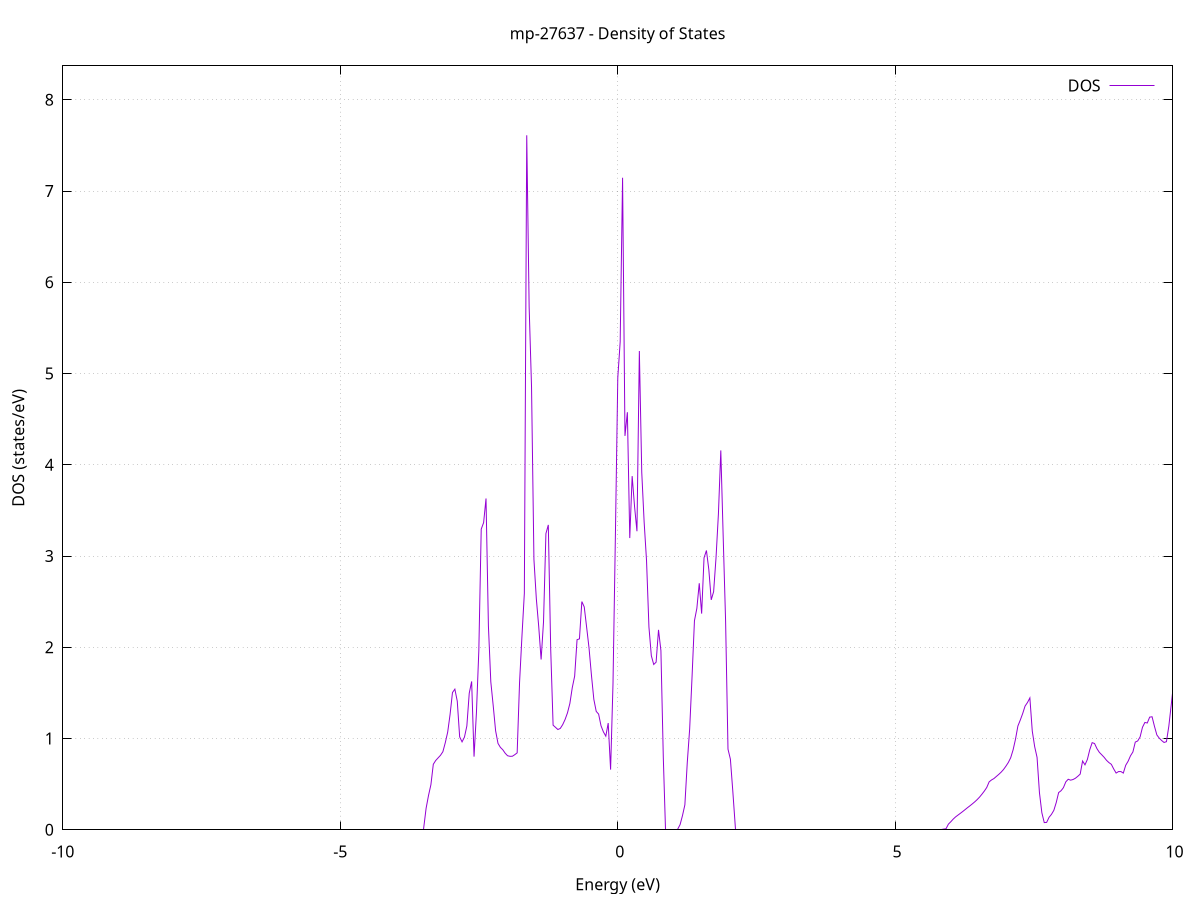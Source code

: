 set title 'mp-27637 - Density of States'
set xlabel 'Energy (eV)'
set ylabel 'DOS (states/eV)'
set grid
set xrange [-10:10]
set yrange [0:8.372]
set xzeroaxis lt -1
set terminal png size 800,600
set output 'mp-27637_dos_gnuplot.png'
plot '-' using 1:2 with lines title 'DOS'
-66.149100 0.000000
-66.106000 0.000000
-66.062800 0.000000
-66.019600 0.000000
-65.976400 0.000000
-65.933200 0.000000
-65.890100 0.000000
-65.846900 0.000000
-65.803700 0.000000
-65.760500 0.000000
-65.717300 0.000000
-65.674200 0.000000
-65.631000 0.000000
-65.587800 0.000000
-65.544600 0.000000
-65.501400 0.000000
-65.458300 0.000000
-65.415100 0.000000
-65.371900 0.000000
-65.328700 0.000000
-65.285500 0.000000
-65.242400 0.000000
-65.199200 0.000000
-65.156000 0.000000
-65.112800 0.000000
-65.069600 0.000000
-65.026500 0.000000
-64.983300 0.000000
-64.940100 0.000000
-64.896900 0.000000
-64.853700 0.000000
-64.810600 0.000000
-64.767400 0.000000
-64.724200 0.000000
-64.681000 0.000000
-64.637800 0.000000
-64.594700 0.000000
-64.551500 0.000000
-64.508300 0.000000
-64.465100 0.000000
-64.421900 0.000000
-64.378800 0.000000
-64.335600 0.000000
-64.292400 0.000000
-64.249200 0.000000
-64.206000 0.000000
-64.162900 0.000000
-64.119700 0.000000
-64.076500 0.000000
-64.033300 0.000000
-63.990100 0.000000
-63.947000 0.000000
-63.903800 0.000000
-63.860600 0.000000
-63.817400 0.000000
-63.774200 0.000000
-63.731100 0.000000
-63.687900 0.000000
-63.644700 0.000000
-63.601500 0.000000
-63.558300 0.000000
-63.515200 0.000000
-63.472000 0.000000
-63.428800 0.000000
-63.385600 0.000000
-63.342400 0.000000
-63.299300 0.000000
-63.256100 0.000000
-63.212900 0.000000
-63.169700 0.000000
-63.126500 0.000000
-63.083400 0.000000
-63.040200 0.000000
-62.997000 0.000000
-62.953800 0.000000
-62.910600 0.000000
-62.867500 0.000000
-62.824300 0.000000
-62.781100 0.000000
-62.737900 0.000000
-62.694700 0.000000
-62.651600 0.000000
-62.608400 0.000000
-62.565200 0.000000
-62.522000 0.000000
-62.478800 0.000000
-62.435700 0.000000
-62.392500 0.000000
-62.349300 0.000000
-62.306100 0.000000
-62.262900 0.000000
-62.219800 0.000000
-62.176600 0.000000
-62.133400 0.000000
-62.090200 0.000000
-62.047000 0.000000
-62.003900 0.000000
-61.960700 0.000000
-61.917500 0.000000
-61.874300 0.000000
-61.831100 0.000000
-61.788000 0.000000
-61.744800 0.000000
-61.701600 0.000000
-61.658400 0.000000
-61.615200 0.000000
-61.572100 0.000000
-61.528900 0.000000
-61.485700 0.000000
-61.442500 0.000000
-61.399300 0.000000
-61.356200 0.000000
-61.313000 0.000000
-61.269800 0.000000
-61.226600 0.000000
-61.183400 0.000000
-61.140300 0.000000
-61.097100 0.000000
-61.053900 0.000000
-61.010700 0.000000
-60.967500 0.000000
-60.924400 0.000000
-60.881200 0.000000
-60.838000 0.000000
-60.794800 0.000000
-60.751600 0.000000
-60.708500 0.000000
-60.665300 0.000000
-60.622100 0.000000
-60.578900 0.000000
-60.535700 0.000000
-60.492600 0.000000
-60.449400 0.000000
-60.406200 0.000000
-60.363000 0.000000
-60.319800 0.000000
-60.276700 0.000000
-60.233500 0.000000
-60.190300 0.000000
-60.147100 0.000000
-60.103900 0.000000
-60.060800 0.000000
-60.017600 0.000000
-59.974400 0.000000
-59.931200 0.000000
-59.888000 0.000000
-59.844900 0.000000
-59.801700 0.000000
-59.758500 0.000000
-59.715300 0.000000
-59.672100 0.000000
-59.629000 0.000000
-59.585800 0.000000
-59.542600 0.000000
-59.499400 0.000000
-59.456200 0.000000
-59.413100 0.000000
-59.369900 0.000000
-59.326700 0.000000
-59.283500 0.000000
-59.240300 0.000000
-59.197200 0.000000
-59.154000 0.000000
-59.110800 0.000000
-59.067600 0.000000
-59.024400 0.000000
-58.981300 0.000000
-58.938100 0.000000
-58.894900 0.000000
-58.851700 0.000000
-58.808500 0.000000
-58.765400 0.000000
-58.722200 0.000000
-58.679000 0.000000
-58.635800 0.000000
-58.592600 0.000000
-58.549500 0.000000
-58.506300 0.000000
-58.463100 0.000000
-58.419900 0.000000
-58.376700 0.000000
-58.333600 0.000000
-58.290400 0.000000
-58.247200 0.000000
-58.204000 0.000000
-58.160800 0.000000
-58.117700 0.000000
-58.074500 0.000000
-58.031300 0.000000
-57.988100 0.000000
-57.944900 0.000000
-57.901800 0.000000
-57.858600 0.000000
-57.815400 0.000000
-57.772200 0.000000
-57.729000 0.000000
-57.685900 0.000000
-57.642700 0.000000
-57.599500 0.000000
-57.556300 0.000000
-57.513100 0.000000
-57.470000 0.000000
-57.426800 0.000000
-57.383600 0.000000
-57.340400 0.000000
-57.297200 0.000000
-57.254100 0.000000
-57.210900 0.000000
-57.167700 0.000000
-57.124500 0.000000
-57.081300 0.000000
-57.038200 0.000000
-56.995000 0.000000
-56.951800 0.000000
-56.908600 0.000000
-56.865400 0.000000
-56.822300 0.000000
-56.779100 0.000000
-56.735900 0.000000
-56.692700 0.000000
-56.649500 0.000000
-56.606400 0.000000
-56.563200 0.000000
-56.520000 0.000000
-56.476800 0.000000
-56.433600 0.000000
-56.390500 0.000000
-56.347300 0.000000
-56.304100 0.000000
-56.260900 0.000000
-56.217700 0.000000
-56.174600 0.000000
-56.131400 0.000000
-56.088200 0.000000
-56.045000 0.000000
-56.001800 0.000000
-55.958700 0.000000
-55.915500 0.000000
-55.872300 0.000000
-55.829100 0.000000
-55.785900 0.000000
-55.742800 0.000000
-55.699600 0.000000
-55.656400 0.000000
-55.613200 0.000000
-55.570000 0.000000
-55.526900 0.000000
-55.483700 0.000000
-55.440500 0.000000
-55.397300 0.000000
-55.354100 0.000000
-55.311000 0.000000
-55.267800 0.000000
-55.224600 0.000000
-55.181400 0.000000
-55.138200 0.000000
-55.095100 0.000000
-55.051900 0.000000
-55.008700 0.000000
-54.965500 0.000000
-54.922300 0.000000
-54.879200 0.000000
-54.836000 0.000000
-54.792800 0.000000
-54.749600 0.000000
-54.706400 0.000000
-54.663300 0.000000
-54.620100 0.000000
-54.576900 0.000000
-54.533700 0.000000
-54.490500 0.000000
-54.447400 0.000000
-54.404200 0.000000
-54.361000 0.000000
-54.317800 0.000000
-54.274600 0.000000
-54.231500 0.000000
-54.188300 0.000000
-54.145100 0.000000
-54.101900 0.000000
-54.058700 0.000000
-54.015600 0.000000
-53.972400 0.000000
-53.929200 0.000000
-53.886000 0.000000
-53.842800 0.000000
-53.799700 0.000000
-53.756500 0.000000
-53.713300 0.000000
-53.670100 0.000000
-53.626900 0.000000
-53.583800 0.000000
-53.540600 0.000000
-53.497400 0.000000
-53.454200 0.000000
-53.411000 0.000000
-53.367900 0.000000
-53.324700 0.000000
-53.281500 0.000000
-53.238300 0.000000
-53.195100 0.000000
-53.152000 0.000000
-53.108800 0.000000
-53.065600 0.000000
-53.022400 0.000000
-52.979200 0.000000
-52.936100 0.000000
-52.892900 0.000000
-52.849700 0.000000
-52.806500 0.000000
-52.763300 0.000000
-52.720200 0.000000
-52.677000 0.000000
-52.633800 0.000000
-52.590600 0.000000
-52.547400 0.000000
-52.504300 0.000000
-52.461100 0.000000
-52.417900 0.000000
-52.374700 0.000000
-52.331500 0.000000
-52.288400 0.000000
-52.245200 0.000000
-52.202000 0.000000
-52.158800 0.000000
-52.115700 0.000000
-52.072500 0.000000
-52.029300 0.000000
-51.986100 0.000000
-51.942900 0.000000
-51.899800 0.000000
-51.856600 0.000000
-51.813400 0.000000
-51.770200 0.000000
-51.727000 0.000000
-51.683900 0.000000
-51.640700 0.000000
-51.597500 0.000000
-51.554300 0.000000
-51.511100 0.000000
-51.468000 0.000000
-51.424800 0.000000
-51.381600 0.000000
-51.338400 0.000000
-51.295200 0.000000
-51.252100 0.000000
-51.208900 0.000000
-51.165700 0.000000
-51.122500 0.000000
-51.079300 0.000000
-51.036200 0.000000
-50.993000 0.000000
-50.949800 0.000000
-50.906600 0.000000
-50.863400 0.000000
-50.820300 0.000000
-50.777100 0.000000
-50.733900 0.000000
-50.690700 0.000000
-50.647500 0.000000
-50.604400 0.000000
-50.561200 0.000000
-50.518000 0.000000
-50.474800 0.000000
-50.431600 0.000000
-50.388500 0.000000
-50.345300 0.000000
-50.302100 0.000000
-50.258900 0.000000
-50.215700 0.000000
-50.172600 0.000000
-50.129400 0.000000
-50.086200 0.000000
-50.043000 0.000000
-49.999800 0.000000
-49.956700 0.000000
-49.913500 0.000000
-49.870300 0.000000
-49.827100 0.000000
-49.783900 0.000000
-49.740800 0.000000
-49.697600 0.000000
-49.654400 0.000000
-49.611200 0.000000
-49.568000 0.000000
-49.524900 0.000000
-49.481700 0.000000
-49.438500 0.000000
-49.395300 0.000000
-49.352100 0.000000
-49.309000 0.000000
-49.265800 0.000000
-49.222600 0.000000
-49.179400 0.000000
-49.136200 0.000000
-49.093100 0.000000
-49.049900 0.000000
-49.006700 0.000000
-48.963500 0.000000
-48.920300 0.000000
-48.877200 0.000000
-48.834000 0.000000
-48.790800 0.000000
-48.747600 0.000000
-48.704400 0.000000
-48.661300 0.000000
-48.618100 0.000000
-48.574900 0.000000
-48.531700 0.000000
-48.488500 0.000000
-48.445400 0.000000
-48.402200 0.000000
-48.359000 0.000000
-48.315800 0.000000
-48.272600 0.000000
-48.229500 0.000000
-48.186300 0.000000
-48.143100 0.000000
-48.099900 0.000000
-48.056700 0.000000
-48.013600 0.000000
-47.970400 0.000000
-47.927200 0.000000
-47.884000 0.000000
-47.840800 0.000000
-47.797700 0.000000
-47.754500 0.000000
-47.711300 0.000000
-47.668100 0.000000
-47.624900 0.000000
-47.581800 0.000000
-47.538600 0.000000
-47.495400 0.000000
-47.452200 0.000000
-47.409000 0.000000
-47.365900 0.000000
-47.322700 0.000000
-47.279500 0.000000
-47.236300 0.000000
-47.193100 0.000000
-47.150000 0.000000
-47.106800 0.000000
-47.063600 0.000000
-47.020400 0.000000
-46.977200 0.000000
-46.934100 0.000000
-46.890900 0.000000
-46.847700 0.000000
-46.804500 0.000000
-46.761300 0.000000
-46.718200 0.000000
-46.675000 0.000000
-46.631800 0.000000
-46.588600 0.000000
-46.545400 0.000000
-46.502300 0.000000
-46.459100 0.000000
-46.415900 0.000000
-46.372700 0.000000
-46.329500 0.000000
-46.286400 0.000000
-46.243200 0.000000
-46.200000 0.000000
-46.156800 0.000000
-46.113600 0.000000
-46.070500 0.000000
-46.027300 0.000000
-45.984100 0.000000
-45.940900 0.000000
-45.897700 0.000000
-45.854600 0.000000
-45.811400 0.000000
-45.768200 0.000000
-45.725000 0.000000
-45.681800 0.000000
-45.638700 0.000000
-45.595500 0.000000
-45.552300 0.000000
-45.509100 0.000000
-45.465900 0.000000
-45.422800 0.000000
-45.379600 0.000000
-45.336400 0.000000
-45.293200 0.000000
-45.250000 0.000000
-45.206900 0.000000
-45.163700 0.000000
-45.120500 0.000000
-45.077300 0.000000
-45.034100 0.000000
-44.991000 0.000000
-44.947800 0.000000
-44.904600 0.000000
-44.861400 0.000000
-44.818200 0.000000
-44.775100 0.000000
-44.731900 0.000000
-44.688700 0.000000
-44.645500 0.000000
-44.602300 0.000000
-44.559200 0.000000
-44.516000 0.000000
-44.472800 0.000000
-44.429600 0.000000
-44.386400 0.000000
-44.343300 0.000000
-44.300100 0.000000
-44.256900 0.000000
-44.213700 0.000000
-44.170500 0.000000
-44.127400 0.000000
-44.084200 0.000000
-44.041000 0.000000
-43.997800 0.000000
-43.954600 0.000000
-43.911500 0.000000
-43.868300 0.000000
-43.825100 0.000000
-43.781900 0.000000
-43.738700 0.000000
-43.695600 0.000000
-43.652400 0.000000
-43.609200 0.000000
-43.566000 0.000000
-43.522800 0.000000
-43.479700 0.000000
-43.436500 0.000000
-43.393300 0.000000
-43.350100 0.000000
-43.306900 0.000000
-43.263800 0.000000
-43.220600 0.000000
-43.177400 0.000000
-43.134200 0.000000
-43.091000 0.000000
-43.047900 0.000000
-43.004700 0.000000
-42.961500 0.000000
-42.918300 0.000000
-42.875100 0.000000
-42.832000 0.000000
-42.788800 0.000000
-42.745600 0.000000
-42.702400 0.000000
-42.659200 0.000000
-42.616100 0.000000
-42.572900 0.000000
-42.529700 0.000000
-42.486500 0.000000
-42.443300 0.000000
-42.400200 0.000000
-42.357000 0.000000
-42.313800 0.000000
-42.270600 0.000000
-42.227400 0.000000
-42.184300 0.000000
-42.141100 0.000000
-42.097900 0.000000
-42.054700 0.000000
-42.011500 0.000000
-41.968400 0.000000
-41.925200 0.000000
-41.882000 0.000000
-41.838800 0.000000
-41.795600 0.000000
-41.752500 0.000000
-41.709300 0.000000
-41.666100 0.000000
-41.622900 0.000000
-41.579700 0.000000
-41.536600 0.000000
-41.493400 0.000000
-41.450200 0.000000
-41.407000 0.000000
-41.363800 0.000000
-41.320700 0.000000
-41.277500 0.000000
-41.234300 0.000000
-41.191100 0.000000
-41.147900 0.000000
-41.104800 0.000000
-41.061600 0.000000
-41.018400 0.000000
-40.975200 0.000000
-40.932000 0.000000
-40.888900 0.000000
-40.845700 0.000000
-40.802500 0.000000
-40.759300 0.000000
-40.716100 0.000000
-40.673000 0.000000
-40.629800 0.000000
-40.586600 0.000000
-40.543400 0.000000
-40.500200 0.000000
-40.457100 0.000000
-40.413900 0.000000
-40.370700 0.000000
-40.327500 0.000000
-40.284300 0.000000
-40.241200 0.000000
-40.198000 0.000000
-40.154800 0.000000
-40.111600 0.000000
-40.068400 0.000000
-40.025300 0.000000
-39.982100 0.000000
-39.938900 0.000000
-39.895700 0.000000
-39.852500 0.000000
-39.809400 0.000000
-39.766200 0.000000
-39.723000 0.000000
-39.679800 0.000000
-39.636600 0.000000
-39.593500 0.000000
-39.550300 0.000000
-39.507100 0.000000
-39.463900 0.000000
-39.420700 0.000000
-39.377600 0.000000
-39.334400 0.000000
-39.291200 0.000000
-39.248000 0.000000
-39.204800 0.000000
-39.161700 0.000000
-39.118500 0.000000
-39.075300 0.000000
-39.032100 0.000000
-38.988900 0.000000
-38.945800 0.000000
-38.902600 0.000000
-38.859400 0.000000
-38.816200 0.000000
-38.773000 0.000000
-38.729900 0.000000
-38.686700 0.000000
-38.643500 0.000000
-38.600300 0.000000
-38.557100 0.000000
-38.514000 0.000000
-38.470800 0.000000
-38.427600 0.000000
-38.384400 0.000000
-38.341200 0.000000
-38.298100 0.000000
-38.254900 0.000000
-38.211700 0.000000
-38.168500 0.000000
-38.125300 0.000000
-38.082200 0.000000
-38.039000 0.000000
-37.995800 0.000000
-37.952600 0.000000
-37.909400 0.000000
-37.866300 0.000000
-37.823100 0.000000
-37.779900 0.000000
-37.736700 0.000000
-37.693500 0.000000
-37.650400 0.000000
-37.607200 0.000000
-37.564000 0.000000
-37.520800 0.000000
-37.477600 0.000000
-37.434500 0.000000
-37.391300 0.000000
-37.348100 0.000000
-37.304900 0.000000
-37.261700 0.000000
-37.218600 0.000000
-37.175400 0.000000
-37.132200 0.000000
-37.089000 0.000000
-37.045800 0.000000
-37.002700 0.000000
-36.959500 0.000000
-36.916300 0.000000
-36.873100 0.000000
-36.829900 0.000000
-36.786800 0.000000
-36.743600 0.000000
-36.700400 0.000000
-36.657200 0.000000
-36.614000 0.000000
-36.570900 0.000000
-36.527700 0.000000
-36.484500 0.000000
-36.441300 0.000000
-36.398100 0.000000
-36.355000 0.000000
-36.311800 0.000000
-36.268600 0.000000
-36.225400 0.000000
-36.182200 0.000000
-36.139100 0.000000
-36.095900 0.000000
-36.052700 0.000000
-36.009500 0.000000
-35.966300 0.000000
-35.923200 0.000000
-35.880000 0.000000
-35.836800 0.000000
-35.793600 0.000000
-35.750400 0.000000
-35.707300 0.000000
-35.664100 0.000000
-35.620900 0.000000
-35.577700 0.000000
-35.534500 0.000000
-35.491400 0.000000
-35.448200 0.000000
-35.405000 0.000000
-35.361800 0.000000
-35.318600 0.000000
-35.275500 0.000000
-35.232300 0.000000
-35.189100 0.000000
-35.145900 0.000000
-35.102700 0.000000
-35.059600 0.000000
-35.016400 0.000000
-34.973200 0.000000
-34.930000 0.000000
-34.886800 0.000000
-34.843700 0.000000
-34.800500 0.000000
-34.757300 0.000000
-34.714100 0.000000
-34.670900 0.000000
-34.627800 0.000000
-34.584600 0.000000
-34.541400 0.000000
-34.498200 0.000000
-34.455000 0.000000
-34.411900 0.000000
-34.368700 0.000000
-34.325500 0.000000
-34.282300 0.000000
-34.239100 0.000000
-34.196000 0.000000
-34.152800 0.000000
-34.109600 0.000000
-34.066400 0.000000
-34.023200 0.000000
-33.980100 0.000000
-33.936900 0.000000
-33.893700 0.000000
-33.850500 0.000000
-33.807300 0.000000
-33.764200 0.000000
-33.721000 0.000000
-33.677800 0.000000
-33.634600 0.000000
-33.591500 0.000000
-33.548300 0.000000
-33.505100 0.000000
-33.461900 0.000000
-33.418700 0.000000
-33.375600 0.000000
-33.332400 0.000000
-33.289200 0.000000
-33.246000 0.000000
-33.202800 0.000000
-33.159700 0.000000
-33.116500 0.000000
-33.073300 0.000000
-33.030100 0.000000
-32.986900 0.000000
-32.943800 0.000000
-32.900600 0.000000
-32.857400 0.000000
-32.814200 0.000000
-32.771000 0.000000
-32.727900 0.000000
-32.684700 0.000000
-32.641500 0.000000
-32.598300 0.000000
-32.555100 0.000000
-32.512000 0.000000
-32.468800 0.000000
-32.425600 0.000000
-32.382400 0.000000
-32.339200 0.000000
-32.296100 0.000000
-32.252900 0.000000
-32.209700 0.000000
-32.166500 0.000000
-32.123300 0.000000
-32.080200 0.000000
-32.037000 0.000000
-31.993800 0.000000
-31.950600 0.000000
-31.907400 0.000000
-31.864300 0.000000
-31.821100 0.000000
-31.777900 0.000000
-31.734700 0.000000
-31.691500 0.000000
-31.648400 0.000000
-31.605200 0.000000
-31.562000 0.000000
-31.518800 0.000000
-31.475600 0.000000
-31.432500 0.000000
-31.389300 0.000000
-31.346100 0.000000
-31.302900 0.000000
-31.259700 0.000000
-31.216600 0.000000
-31.173400 0.000000
-31.130200 0.000000
-31.087000 0.000000
-31.043800 0.000000
-31.000700 0.000000
-30.957500 0.000000
-30.914300 0.000000
-30.871100 0.000000
-30.827900 0.000000
-30.784800 0.000000
-30.741600 0.000000
-30.698400 0.000000
-30.655200 0.000000
-30.612000 0.000000
-30.568900 0.000000
-30.525700 0.000000
-30.482500 0.000000
-30.439300 0.000000
-30.396100 0.000000
-30.353000 0.000000
-30.309800 0.000000
-30.266600 0.000000
-30.223400 0.000000
-30.180200 0.000000
-30.137100 0.000000
-30.093900 0.000000
-30.050700 0.000000
-30.007500 0.000000
-29.964300 0.000000
-29.921200 0.000000
-29.878000 0.000000
-29.834800 0.000000
-29.791600 0.000000
-29.748400 0.000000
-29.705300 0.000000
-29.662100 0.000000
-29.618900 0.000000
-29.575700 0.000000
-29.532500 0.000000
-29.489400 0.000000
-29.446200 0.000000
-29.403000 0.000000
-29.359800 0.000000
-29.316600 0.000000
-29.273500 0.000000
-29.230300 0.000000
-29.187100 0.000000
-29.143900 0.000000
-29.100700 0.000000
-29.057600 0.000000
-29.014400 0.000000
-28.971200 0.000000
-28.928000 0.000000
-28.884800 0.000000
-28.841700 0.000000
-28.798500 0.000000
-28.755300 0.000000
-28.712100 0.000000
-28.668900 0.000000
-28.625800 0.000000
-28.582600 0.000000
-28.539400 0.000000
-28.496200 0.000000
-28.453000 0.000000
-28.409900 0.000000
-28.366700 0.000000
-28.323500 0.000000
-28.280300 0.000000
-28.237100 0.000000
-28.194000 0.000000
-28.150800 0.000000
-28.107600 0.000000
-28.064400 0.000000
-28.021200 0.000000
-27.978100 0.000000
-27.934900 0.000000
-27.891700 0.000000
-27.848500 0.000000
-27.805300 0.000000
-27.762200 0.000000
-27.719000 0.000000
-27.675800 0.000000
-27.632600 0.000000
-27.589400 0.000000
-27.546300 0.000000
-27.503100 0.000000
-27.459900 0.000000
-27.416700 0.000000
-27.373500 0.000000
-27.330400 0.000000
-27.287200 0.000000
-27.244000 0.000000
-27.200800 0.000000
-27.157600 0.000000
-27.114500 0.000000
-27.071300 0.000000
-27.028100 0.000000
-26.984900 0.000000
-26.941700 0.000000
-26.898600 0.000000
-26.855400 0.000000
-26.812200 0.000000
-26.769000 0.000000
-26.725800 0.000000
-26.682700 0.000000
-26.639500 0.000000
-26.596300 0.000000
-26.553100 0.000000
-26.509900 0.000000
-26.466800 0.000000
-26.423600 0.000000
-26.380400 0.000000
-26.337200 0.000000
-26.294000 0.000000
-26.250900 0.000000
-26.207700 0.000000
-26.164500 0.000000
-26.121300 0.000000
-26.078100 0.000000
-26.035000 0.000000
-25.991800 0.000000
-25.948600 0.000000
-25.905400 0.000000
-25.862200 0.000000
-25.819100 0.000000
-25.775900 0.000000
-25.732700 0.000000
-25.689500 0.000000
-25.646300 0.000000
-25.603200 0.000000
-25.560000 0.000000
-25.516800 0.000000
-25.473600 0.000000
-25.430400 0.000000
-25.387300 0.000000
-25.344100 0.000000
-25.300900 0.000000
-25.257700 0.000000
-25.214500 0.000000
-25.171400 0.000000
-25.128200 0.000000
-25.085000 0.000000
-25.041800 0.000000
-24.998600 0.000000
-24.955500 0.000000
-24.912300 0.000000
-24.869100 0.000000
-24.825900 0.000000
-24.782700 0.000000
-24.739600 0.000000
-24.696400 0.000000
-24.653200 0.000000
-24.610000 0.000000
-24.566800 0.000000
-24.523700 0.000000
-24.480500 0.000000
-24.437300 0.000000
-24.394100 0.000000
-24.350900 0.000000
-24.307800 0.000000
-24.264600 0.000000
-24.221400 0.000000
-24.178200 0.000000
-24.135000 0.000000
-24.091900 0.000000
-24.048700 0.000000
-24.005500 0.000000
-23.962300 0.000000
-23.919100 0.000000
-23.876000 0.000000
-23.832800 0.000000
-23.789600 0.000000
-23.746400 0.000000
-23.703200 0.000000
-23.660100 0.000000
-23.616900 0.000000
-23.573700 0.000000
-23.530500 0.000000
-23.487300 0.000000
-23.444200 0.000000
-23.401000 0.000000
-23.357800 0.000000
-23.314600 0.000000
-23.271400 0.000000
-23.228300 0.000000
-23.185100 0.000000
-23.141900 0.000000
-23.098700 0.000000
-23.055500 0.000000
-23.012400 0.000000
-22.969200 0.000000
-22.926000 0.000000
-22.882800 0.000000
-22.839600 0.000000
-22.796500 0.000000
-22.753300 0.000000
-22.710100 0.000000
-22.666900 0.000000
-22.623700 0.000000
-22.580600 0.000000
-22.537400 0.000000
-22.494200 0.000000
-22.451000 0.000000
-22.407800 0.000000
-22.364700 0.000000
-22.321500 0.000000
-22.278300 0.000000
-22.235100 0.000000
-22.191900 0.000000
-22.148800 0.000000
-22.105600 0.000000
-22.062400 0.000000
-22.019200 0.000000
-21.976000 0.000000
-21.932900 0.000000
-21.889700 0.000000
-21.846500 0.000000
-21.803300 0.000000
-21.760100 0.000000
-21.717000 0.000000
-21.673800 0.000000
-21.630600 0.000000
-21.587400 0.000000
-21.544200 0.000000
-21.501100 0.000000
-21.457900 0.000000
-21.414700 0.000000
-21.371500 0.000000
-21.328300 0.000000
-21.285200 0.000000
-21.242000 0.000000
-21.198800 0.000000
-21.155600 0.000000
-21.112400 0.000000
-21.069300 0.000000
-21.026100 0.000000
-20.982900 0.000000
-20.939700 0.000000
-20.896500 0.000000
-20.853400 0.000000
-20.810200 0.000000
-20.767000 0.000000
-20.723800 0.000000
-20.680600 0.000000
-20.637500 0.000000
-20.594300 0.000000
-20.551100 0.000000
-20.507900 0.000000
-20.464700 0.000000
-20.421600 0.000000
-20.378400 0.000000
-20.335200 0.000000
-20.292000 0.000000
-20.248800 0.000000
-20.205700 0.000000
-20.162500 0.000000
-20.119300 0.000000
-20.076100 0.000000
-20.032900 0.000000
-19.989800 0.000000
-19.946600 0.000000
-19.903400 0.000000
-19.860200 0.000000
-19.817000 0.000000
-19.773900 0.000000
-19.730700 0.000000
-19.687500 0.000000
-19.644300 0.000000
-19.601100 0.000000
-19.558000 0.000000
-19.514800 0.000000
-19.471600 0.000000
-19.428400 0.000000
-19.385200 0.000000
-19.342100 0.000000
-19.298900 0.000000
-19.255700 0.000000
-19.212500 0.000000
-19.169300 0.000000
-19.126200 0.000000
-19.083000 0.000000
-19.039800 0.000000
-18.996600 0.000000
-18.953400 0.000000
-18.910300 0.000000
-18.867100 0.000000
-18.823900 0.000000
-18.780700 0.000000
-18.737500 0.000000
-18.694400 0.000000
-18.651200 0.000000
-18.608000 0.000000
-18.564800 0.000000
-18.521600 0.000000
-18.478500 0.000000
-18.435300 0.000000
-18.392100 0.000000
-18.348900 0.000000
-18.305700 0.000000
-18.262600 0.000000
-18.219400 0.000000
-18.176200 0.000000
-18.133000 0.000000
-18.089800 0.000000
-18.046700 0.000000
-18.003500 0.000000
-17.960300 0.000000
-17.917100 0.000000
-17.873900 0.000000
-17.830800 0.000000
-17.787600 0.000000
-17.744400 0.000000
-17.701200 0.000000
-17.658000 0.000000
-17.614900 0.000000
-17.571700 0.000000
-17.528500 0.000000
-17.485300 0.000000
-17.442100 0.000000
-17.399000 0.000000
-17.355800 0.000000
-17.312600 0.000000
-17.269400 0.000000
-17.226200 0.000000
-17.183100 0.000000
-17.139900 0.000000
-17.096700 0.000000
-17.053500 0.000000
-17.010300 0.000000
-16.967200 0.000000
-16.924000 0.000000
-16.880800 0.000000
-16.837600 0.000000
-16.794400 0.000000
-16.751300 0.000000
-16.708100 0.000000
-16.664900 0.000000
-16.621700 0.000000
-16.578500 0.000000
-16.535400 0.000000
-16.492200 0.000000
-16.449000 0.000000
-16.405800 0.000000
-16.362600 0.000000
-16.319500 0.000000
-16.276300 0.000000
-16.233100 0.000000
-16.189900 0.000000
-16.146700 0.000000
-16.103600 0.000000
-16.060400 0.000000
-16.017200 0.000000
-15.974000 0.000000
-15.930800 0.000000
-15.887700 0.000000
-15.844500 0.000000
-15.801300 0.000000
-15.758100 0.000000
-15.714900 0.000000
-15.671800 0.000000
-15.628600 0.000000
-15.585400 0.000000
-15.542200 0.000000
-15.499000 0.000000
-15.455900 0.000000
-15.412700 0.000000
-15.369500 0.000000
-15.326300 0.000000
-15.283100 0.000000
-15.240000 0.000000
-15.196800 0.000000
-15.153600 0.000000
-15.110400 0.000000
-15.067300 0.000000
-15.024100 0.000000
-14.980900 0.000000
-14.937700 0.000000
-14.894500 0.000000
-14.851400 0.000000
-14.808200 0.000000
-14.765000 0.000000
-14.721800 0.000000
-14.678600 0.000000
-14.635500 0.000000
-14.592300 0.000000
-14.549100 0.000000
-14.505900 0.000000
-14.462700 0.000000
-14.419600 0.000000
-14.376400 0.000000
-14.333200 0.000000
-14.290000 0.000000
-14.246800 0.000000
-14.203700 0.000000
-14.160500 0.000000
-14.117300 0.000000
-14.074100 0.000000
-14.030900 0.000000
-13.987800 0.000000
-13.944600 0.000000
-13.901400 0.000000
-13.858200 0.000000
-13.815000 0.000000
-13.771900 0.000000
-13.728700 0.000000
-13.685500 0.000000
-13.642300 0.000000
-13.599100 0.000000
-13.556000 0.000000
-13.512800 0.000000
-13.469600 0.143400
-13.426400 0.331900
-13.383200 0.585000
-13.340100 0.598600
-13.296900 0.617800
-13.253700 0.637400
-13.210500 0.658100
-13.167300 0.682600
-13.124200 0.710200
-13.081000 0.738400
-13.037800 0.773600
-12.994600 0.811900
-12.951400 0.854500
-12.908300 0.909700
-12.865100 0.973500
-12.821900 1.046100
-12.778700 1.146900
-12.735500 1.277100
-12.692400 1.860100
-12.649200 2.517800
-12.606000 3.904700
-12.562800 3.604300
-12.519600 3.438900
-12.476500 3.968400
-12.433300 11.970200
-12.390100 0.093900
-12.346900 0.000000
-12.303700 0.000000
-12.260600 0.000000
-12.217400 0.000000
-12.174200 0.000000
-12.131000 0.000000
-12.087800 0.000000
-12.044700 0.000000
-12.001500 0.000000
-11.958300 0.000000
-11.915100 0.000000
-11.871900 0.000000
-11.828800 0.000000
-11.785600 0.000000
-11.742400 0.000000
-11.699200 0.000000
-11.656000 0.000000
-11.612900 0.000000
-11.569700 0.000000
-11.526500 0.000000
-11.483300 0.000000
-11.440100 0.000000
-11.397000 0.000000
-11.353800 0.000000
-11.310600 0.000000
-11.267400 0.000000
-11.224200 0.000000
-11.181100 0.000000
-11.137900 0.000000
-11.094700 0.000000
-11.051500 0.000000
-11.008300 0.000000
-10.965200 0.000000
-10.922000 0.000000
-10.878800 0.000000
-10.835600 0.000000
-10.792400 0.000000
-10.749300 0.000000
-10.706100 0.000000
-10.662900 0.000000
-10.619700 0.000000
-10.576500 0.000000
-10.533400 0.000000
-10.490200 0.000000
-10.447000 0.000000
-10.403800 0.000000
-10.360600 0.000000
-10.317500 0.000000
-10.274300 0.000000
-10.231100 0.000000
-10.187900 0.000000
-10.144700 0.000000
-10.101600 0.000000
-10.058400 0.000000
-10.015200 0.000000
-9.972000 0.000000
-9.928800 0.000000
-9.885700 0.000000
-9.842500 0.000000
-9.799300 0.000000
-9.756100 0.000000
-9.712900 0.000000
-9.669800 0.000000
-9.626600 0.000000
-9.583400 0.000000
-9.540200 0.000000
-9.497000 0.000000
-9.453900 0.000000
-9.410700 0.000000
-9.367500 0.000000
-9.324300 0.000000
-9.281100 0.000000
-9.238000 0.000000
-9.194800 0.000000
-9.151600 0.000000
-9.108400 0.000000
-9.065200 0.000000
-9.022100 0.000000
-8.978900 0.000000
-8.935700 0.000000
-8.892500 0.000000
-8.849300 0.000000
-8.806200 0.000000
-8.763000 0.000000
-8.719800 0.000000
-8.676600 0.000000
-8.633400 0.000000
-8.590300 0.000000
-8.547100 0.000000
-8.503900 0.000000
-8.460700 0.000000
-8.417500 0.000000
-8.374400 0.000000
-8.331200 0.000000
-8.288000 0.000000
-8.244800 0.000000
-8.201600 0.000000
-8.158500 0.000000
-8.115300 0.000000
-8.072100 0.000000
-8.028900 0.000000
-7.985700 0.000000
-7.942600 0.000000
-7.899400 0.000000
-7.856200 0.000000
-7.813000 0.000000
-7.769800 0.000000
-7.726700 0.000000
-7.683500 0.000000
-7.640300 0.000000
-7.597100 0.000000
-7.553900 0.000000
-7.510800 0.000000
-7.467600 0.000000
-7.424400 0.000000
-7.381200 0.000000
-7.338000 0.000000
-7.294900 0.000000
-7.251700 0.000000
-7.208500 0.000000
-7.165300 0.000000
-7.122100 0.000000
-7.079000 0.000000
-7.035800 0.000000
-6.992600 0.000000
-6.949400 0.000000
-6.906200 0.000000
-6.863100 0.000000
-6.819900 0.000000
-6.776700 0.000000
-6.733500 0.000000
-6.690300 0.000000
-6.647200 0.000000
-6.604000 0.000000
-6.560800 0.000000
-6.517600 0.000000
-6.474400 0.000000
-6.431300 0.000000
-6.388100 0.000000
-6.344900 0.000000
-6.301700 0.000000
-6.258500 0.000000
-6.215400 0.000000
-6.172200 0.000000
-6.129000 0.000000
-6.085800 0.000000
-6.042600 0.000000
-5.999500 0.000000
-5.956300 0.000000
-5.913100 0.000000
-5.869900 0.000000
-5.826700 0.000000
-5.783600 0.000000
-5.740400 0.000000
-5.697200 0.000000
-5.654000 0.000000
-5.610800 0.000000
-5.567700 0.000000
-5.524500 0.000000
-5.481300 0.000000
-5.438100 0.000000
-5.394900 0.000000
-5.351800 0.000000
-5.308600 0.000000
-5.265400 0.000000
-5.222200 0.000000
-5.179000 0.000000
-5.135900 0.000000
-5.092700 0.000000
-5.049500 0.000000
-5.006300 0.000000
-4.963100 0.000000
-4.920000 0.000000
-4.876800 0.000000
-4.833600 0.000000
-4.790400 0.000000
-4.747200 0.000000
-4.704100 0.000000
-4.660900 0.000000
-4.617700 0.000000
-4.574500 0.000000
-4.531300 0.000000
-4.488200 0.000000
-4.445000 0.000000
-4.401800 0.000000
-4.358600 0.000000
-4.315400 0.000000
-4.272300 0.000000
-4.229100 0.000000
-4.185900 0.000000
-4.142700 0.000000
-4.099500 0.000000
-4.056400 0.000000
-4.013200 0.000000
-3.970000 0.000000
-3.926800 0.000000
-3.883600 0.000000
-3.840500 0.000000
-3.797300 0.000000
-3.754100 0.000000
-3.710900 0.000000
-3.667700 0.000000
-3.624600 0.000000
-3.581400 0.000000
-3.538200 0.000000
-3.495000 0.000000
-3.451800 0.236900
-3.408700 0.376000
-3.365500 0.494300
-3.322300 0.717900
-3.279100 0.759200
-3.235900 0.788000
-3.192800 0.816100
-3.149600 0.855700
-3.106400 0.954300
-3.063200 1.070000
-3.020000 1.263900
-2.976900 1.504000
-2.933700 1.541300
-2.890500 1.409300
-2.847300 1.018200
-2.804100 0.963400
-2.761000 1.015400
-2.717800 1.137200
-2.674600 1.496500
-2.631400 1.625800
-2.588200 0.801300
-2.545100 1.282200
-2.501900 1.963400
-2.458700 3.294700
-2.415500 3.366300
-2.372300 3.630800
-2.329200 2.234200
-2.286000 1.621400
-2.242800 1.360800
-2.199600 1.085600
-2.156400 0.946500
-2.113300 0.903000
-2.070100 0.877100
-2.026900 0.839000
-1.983700 0.811200
-1.940500 0.805300
-1.897400 0.805800
-1.854200 0.822900
-1.811000 0.843100
-1.767800 1.613600
-1.724600 2.122500
-1.681500 2.591300
-1.638300 7.611100
-1.595100 5.732700
-1.551900 4.852300
-1.508700 2.962600
-1.465600 2.532700
-1.422400 2.227600
-1.379200 1.865800
-1.336000 2.278700
-1.292800 3.246000
-1.249700 3.341400
-1.206500 1.981600
-1.163300 1.146400
-1.120100 1.122700
-1.076900 1.098700
-1.033800 1.110900
-0.990600 1.152000
-0.947400 1.208600
-0.904200 1.281400
-0.861000 1.384600
-0.817900 1.557000
-0.774700 1.684100
-0.731500 2.082700
-0.688300 2.092600
-0.645100 2.500800
-0.602000 2.442400
-0.558800 2.219300
-0.515600 1.991400
-0.472400 1.695600
-0.429200 1.429800
-0.386100 1.297400
-0.342900 1.267900
-0.299700 1.139900
-0.256500 1.072800
-0.213300 1.025900
-0.170200 1.169500
-0.127000 0.659300
-0.083800 1.600600
-0.040600 3.223700
0.002600 4.953000
0.045700 5.347200
0.088900 7.146100
0.132100 4.316700
0.175300 4.576000
0.218500 3.197300
0.261600 3.875900
0.304800 3.542200
0.348000 3.271900
0.391200 5.246900
0.434400 3.917700
0.477500 3.372900
0.520700 2.949700
0.563900 2.222800
0.607100 1.907600
0.650300 1.811400
0.693400 1.837000
0.736600 2.190800
0.779800 1.964000
0.823000 0.791600
0.866200 0.000000
0.909300 0.000000
0.952500 0.000000
0.995700 0.000000
1.038900 0.000000
1.082100 0.000000
1.125200 0.056200
1.168400 0.154900
1.211600 0.273200
1.254800 0.735900
1.298000 1.104600
1.341100 1.677700
1.384300 2.291400
1.427500 2.426400
1.470700 2.701700
1.513900 2.369100
1.557000 2.980400
1.600200 3.061100
1.643400 2.851100
1.686600 2.519600
1.729800 2.609400
1.772900 2.979700
1.816100 3.460600
1.859300 4.157500
1.902500 3.205200
1.945700 2.284100
1.988800 0.883700
2.032000 0.773800
2.075200 0.425700
2.118400 0.000000
2.161600 0.000000
2.204700 0.000000
2.247900 0.000000
2.291100 0.000000
2.334300 0.000000
2.377500 0.000000
2.420600 0.000000
2.463800 0.000000
2.507000 0.000000
2.550200 0.000000
2.593400 0.000000
2.636500 0.000000
2.679700 0.000000
2.722900 0.000000
2.766100 0.000000
2.809300 0.000000
2.852400 0.000000
2.895600 0.000000
2.938800 0.000000
2.982000 0.000000
3.025200 0.000000
3.068300 0.000000
3.111500 0.000000
3.154700 0.000000
3.197900 0.000000
3.241100 0.000000
3.284200 0.000000
3.327400 0.000000
3.370600 0.000000
3.413800 0.000000
3.457000 0.000000
3.500100 0.000000
3.543300 0.000000
3.586500 0.000000
3.629700 0.000000
3.672800 0.000000
3.716000 0.000000
3.759200 0.000000
3.802400 0.000000
3.845600 0.000000
3.888700 0.000000
3.931900 0.000000
3.975100 0.000000
4.018300 0.000000
4.061500 0.000000
4.104600 0.000000
4.147800 0.000000
4.191000 0.000000
4.234200 0.000000
4.277400 0.000000
4.320500 0.000000
4.363700 0.000000
4.406900 0.000000
4.450100 0.000000
4.493300 0.000000
4.536400 0.000000
4.579600 0.000000
4.622800 0.000000
4.666000 0.000000
4.709200 0.000000
4.752300 0.000000
4.795500 0.000000
4.838700 0.000000
4.881900 0.000000
4.925100 0.000000
4.968200 0.000000
5.011400 0.000000
5.054600 0.000000
5.097800 0.000000
5.141000 0.000000
5.184100 0.000000
5.227300 0.000000
5.270500 0.000000
5.313700 0.000000
5.356900 0.000000
5.400000 0.000000
5.443200 0.000000
5.486400 0.000000
5.529600 0.000000
5.572800 0.000000
5.615900 0.000000
5.659100 0.000000
5.702300 0.000000
5.745500 0.000000
5.788700 0.000000
5.831800 0.000000
5.875000 0.007500
5.918200 0.011000
5.961400 0.062000
6.004600 0.088000
6.047700 0.117000
6.090900 0.141300
6.134100 0.161100
6.177300 0.180600
6.220500 0.200600
6.263600 0.221700
6.306800 0.242900
6.350000 0.263100
6.393200 0.284200
6.436400 0.306300
6.479500 0.330800
6.522700 0.358200
6.565900 0.390200
6.609100 0.424600
6.652300 0.463600
6.695400 0.525100
6.738600 0.546200
6.781800 0.561300
6.825000 0.584200
6.868200 0.606700
6.911300 0.631300
6.954500 0.660600
6.997700 0.696800
7.040900 0.737200
7.084100 0.789900
7.127200 0.875800
7.170400 0.992800
7.213600 1.137300
7.256800 1.202500
7.300000 1.273900
7.343100 1.356000
7.386300 1.394700
7.429500 1.445200
7.472700 1.082300
7.515900 0.911200
7.559000 0.793500
7.602200 0.406100
7.645400 0.186800
7.688600 0.078800
7.731800 0.080900
7.774900 0.136300
7.818100 0.168500
7.861300 0.212800
7.904500 0.298100
7.947700 0.407500
7.990800 0.427600
8.034000 0.461400
8.077200 0.525100
8.120400 0.553600
8.163600 0.543800
8.206700 0.550600
8.249900 0.564700
8.293100 0.585900
8.336300 0.610100
8.379500 0.753800
8.422600 0.711600
8.465800 0.770500
8.509000 0.877300
8.552200 0.954900
8.595400 0.945300
8.638500 0.889100
8.681700 0.848500
8.724900 0.821800
8.768100 0.794100
8.811300 0.761000
8.854400 0.736200
8.897600 0.717400
8.940800 0.666100
8.984000 0.621700
9.027200 0.637700
9.070300 0.638000
9.113500 0.621300
9.156700 0.706800
9.199900 0.751200
9.243100 0.810900
9.286200 0.852500
9.329400 0.961100
9.372600 0.973300
9.415800 1.017000
9.459000 1.123400
9.502100 1.176300
9.545300 1.170300
9.588500 1.234400
9.631700 1.238700
9.674900 1.134100
9.718000 1.039300
9.761200 1.004200
9.804400 0.978200
9.847600 0.956900
9.890800 0.965400
9.933900 1.135300
9.977100 1.368900
10.020300 1.608200
10.063500 1.635500
10.106700 1.555500
10.149800 1.519900
10.193000 1.482100
10.236200 1.492700
10.279400 1.537500
10.322600 1.662000
10.365700 1.693400
10.408900 1.584000
10.452100 1.498500
10.495300 1.351200
10.538500 1.324800
10.581600 1.278200
10.624800 1.155200
10.668000 1.116600
10.711200 1.190800
10.754400 1.191100
10.797500 1.264900
10.840700 1.375800
10.883900 1.591100
10.927100 1.736400
10.970300 1.786200
11.013400 1.912100
11.056600 1.966900
11.099800 1.917000
11.143000 1.812100
11.186200 1.813600
11.229300 1.773500
11.272500 1.742100
11.315700 1.774700
11.358900 1.476600
11.402100 1.144800
11.445200 1.098600
11.488400 1.084100
11.531600 1.175800
11.574800 1.196800
11.618000 1.207300
11.661100 1.287500
11.704300 1.285300
11.747500 1.265400
11.790700 1.225300
11.833900 1.163400
11.877000 1.128200
11.920200 1.150200
11.963400 1.166800
12.006600 1.232700
12.049800 1.370500
12.092900 1.476800
12.136100 1.473700
12.179300 1.243300
12.222500 1.103700
12.265700 1.044000
12.308800 1.044300
12.352000 1.054800
12.395200 1.095100
12.438400 1.198200
12.481600 1.314800
12.524700 1.351800
12.567900 1.348000
12.611100 1.239900
12.654300 1.150000
12.697500 1.100200
12.740600 1.116000
12.783800 1.160500
12.827000 1.246500
12.870200 1.390300
12.913400 1.086300
12.956500 0.990300
12.999700 1.012600
13.042900 1.142200
13.086100 1.128800
13.129300 1.068500
13.172400 1.079600
13.215600 1.011100
13.258800 0.929300
13.302000 0.879100
13.345200 0.839800
13.388300 0.837300
13.431500 0.700700
13.474700 0.687900
13.517900 0.677500
13.561100 0.674400
13.604200 0.671500
13.647400 0.683100
13.690600 0.667900
13.733800 0.645700
13.777000 0.624800
13.820100 0.574700
13.863300 0.532200
13.906500 0.495900
13.949700 0.470000
13.992900 0.449100
14.036000 0.429900
14.079200 0.411900
14.122400 0.395800
14.165600 0.380100
14.208800 0.364700
14.251900 0.350400
14.295100 0.338100
14.338300 0.327000
14.381500 0.316200
14.424700 0.305100
14.467800 0.293500
14.511000 0.281400
14.554200 0.270400
14.597400 0.260300
14.640600 0.250000
14.683700 0.238700
14.726900 0.226900
14.770100 0.214100
14.813300 0.204700
14.856500 0.179200
14.899600 0.168800
14.942800 0.158900
14.986000 0.150000
15.029200 0.141700
15.072400 0.134000
15.115500 0.127000
15.158700 0.120600
15.201900 0.114800
15.245100 0.109800
15.288300 0.104900
15.331400 0.100100
15.374600 0.095100
15.417800 0.090500
15.461000 0.086100
15.504200 0.081900
15.547300 0.077600
15.590500 0.073500
15.633700 0.070300
15.676900 0.067400
15.720100 0.064500
15.763200 0.061600
15.806400 0.059200
15.849600 0.056300
15.892800 0.053600
15.936000 0.050700
15.979100 0.047200
16.022300 0.043200
16.065500 0.034300
16.108700 0.004900
16.151900 0.000000
16.195000 0.000000
16.238200 0.000000
16.281400 0.000000
16.324600 0.000000
16.367800 0.000000
16.410900 0.000000
16.454100 0.000000
16.497300 0.000000
16.540500 0.000000
16.583700 0.000000
16.626800 0.000000
16.670000 0.000000
16.713200 0.000000
16.756400 0.000000
16.799600 0.000000
16.842700 0.000000
16.885900 0.000000
16.929100 0.000000
16.972300 0.000000
17.015500 0.000000
17.058600 0.000000
17.101800 0.000000
17.145000 0.000000
17.188200 0.000000
17.231400 0.000000
17.274500 0.000000
17.317700 0.000000
17.360900 0.000000
17.404100 0.000000
17.447300 0.000000
17.490400 0.000000
17.533600 0.000000
17.576800 0.000000
17.620000 0.000000
17.663200 0.000000
17.706300 0.000000
17.749500 0.000000
17.792700 0.000000
17.835900 0.000000
17.879100 0.000000
17.922200 0.000000
17.965400 0.000000
18.008600 0.000000
18.051800 0.000000
18.095000 0.000000
18.138100 0.000000
18.181300 0.000000
18.224500 0.000000
18.267700 0.000000
18.310900 0.000000
18.354000 0.000000
18.397200 0.000000
18.440400 0.000000
18.483600 0.000000
18.526800 0.000000
18.569900 0.000000
18.613100 0.000000
18.656300 0.000000
18.699500 0.000000
18.742700 0.000000
18.785800 0.000000
18.829000 0.000000
18.872200 0.000000
18.915400 0.000000
18.958600 0.000000
19.001700 0.000000
19.044900 0.000000
19.088100 0.000000
19.131300 0.000000
19.174500 0.000000
19.217600 0.000000
19.260800 0.000000
19.304000 0.000000
19.347200 0.000000
19.390400 0.000000
19.433500 0.000000
19.476700 0.000000
19.519900 0.000000
19.563100 0.000000
19.606300 0.000000
19.649400 0.000000
19.692600 0.000000
19.735800 0.000000
19.779000 0.000000
19.822200 0.000000
19.865300 0.000000
19.908500 0.000000
19.951700 0.000000
19.994900 0.000000
20.038100 0.000000
20.081200 0.000000
20.124400 0.000000
20.167600 0.000000
20.210800 0.000000
e
